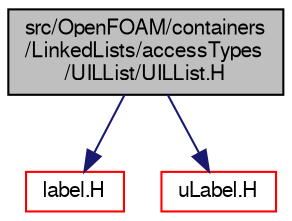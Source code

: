 digraph "src/OpenFOAM/containers/LinkedLists/accessTypes/UILList/UILList.H"
{
  bgcolor="transparent";
  edge [fontname="FreeSans",fontsize="10",labelfontname="FreeSans",labelfontsize="10"];
  node [fontname="FreeSans",fontsize="10",shape=record];
  Node0 [label="src/OpenFOAM/containers\l/LinkedLists/accessTypes\l/UILList/UILList.H",height=0.2,width=0.4,color="black", fillcolor="grey75", style="filled", fontcolor="black"];
  Node0 -> Node1 [color="midnightblue",fontsize="10",style="solid",fontname="FreeSans"];
  Node1 [label="label.H",height=0.2,width=0.4,color="red",URL="$a12371.html"];
  Node0 -> Node7 [color="midnightblue",fontsize="10",style="solid",fontname="FreeSans"];
  Node7 [label="uLabel.H",height=0.2,width=0.4,color="red",URL="$a12410.html"];
}
